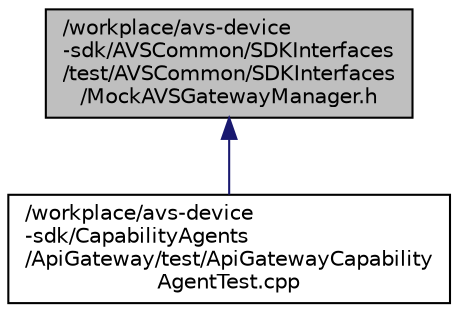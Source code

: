 digraph "/workplace/avs-device-sdk/AVSCommon/SDKInterfaces/test/AVSCommon/SDKInterfaces/MockAVSGatewayManager.h"
{
  edge [fontname="Helvetica",fontsize="10",labelfontname="Helvetica",labelfontsize="10"];
  node [fontname="Helvetica",fontsize="10",shape=record];
  Node6 [label="/workplace/avs-device\l-sdk/AVSCommon/SDKInterfaces\l/test/AVSCommon/SDKInterfaces\l/MockAVSGatewayManager.h",height=0.2,width=0.4,color="black", fillcolor="grey75", style="filled", fontcolor="black"];
  Node6 -> Node7 [dir="back",color="midnightblue",fontsize="10",style="solid",fontname="Helvetica"];
  Node7 [label="/workplace/avs-device\l-sdk/CapabilityAgents\l/ApiGateway/test/ApiGatewayCapability\lAgentTest.cpp",height=0.2,width=0.4,color="black", fillcolor="white", style="filled",URL="$_api_gateway_capability_agent_test_8cpp.html"];
}

